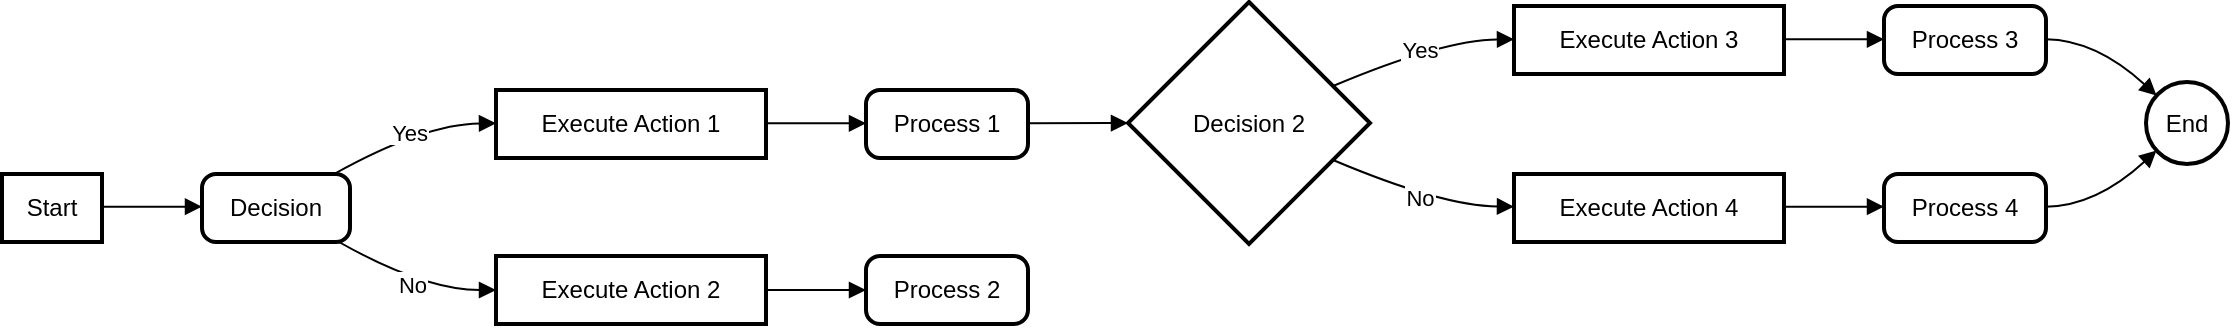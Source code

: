 <mxfile version="24.7.12">
  <diagram name="Seite-1" id="9pEVWhV_WQzaXaiLkUfg">
    <mxGraphModel>
      <root>
        <mxCell id="0" />
        <mxCell id="1" parent="0" />
        <mxCell id="2" value="Start" style="whiteSpace=wrap;strokeWidth=2;" vertex="1" parent="1">
          <mxGeometry y="86" width="50" height="34" as="geometry" />
        </mxCell>
        <mxCell id="3" value="Decision" style="rounded=1;absoluteArcSize=1;arcSize=14;whiteSpace=wrap;strokeWidth=2;" vertex="1" parent="1">
          <mxGeometry x="100" y="86" width="74" height="34" as="geometry" />
        </mxCell>
        <mxCell id="4" value="Execute Action 1" style="whiteSpace=wrap;strokeWidth=2;" vertex="1" parent="1">
          <mxGeometry x="247" y="44" width="135" height="34" as="geometry" />
        </mxCell>
        <mxCell id="5" value="Execute Action 2" style="whiteSpace=wrap;strokeWidth=2;" vertex="1" parent="1">
          <mxGeometry x="247" y="127" width="135" height="34" as="geometry" />
        </mxCell>
        <mxCell id="6" value="Process 1" style="rounded=1;absoluteArcSize=1;arcSize=14;whiteSpace=wrap;strokeWidth=2;" vertex="1" parent="1">
          <mxGeometry x="432" y="44" width="81" height="34" as="geometry" />
        </mxCell>
        <mxCell id="7" value="Process 2" style="rounded=1;absoluteArcSize=1;arcSize=14;whiteSpace=wrap;strokeWidth=2;" vertex="1" parent="1">
          <mxGeometry x="432" y="127" width="81" height="34" as="geometry" />
        </mxCell>
        <mxCell id="8" value="Decision 2" style="rhombus;strokeWidth=2;whiteSpace=wrap;" vertex="1" parent="1">
          <mxGeometry x="563" width="121" height="121" as="geometry" />
        </mxCell>
        <mxCell id="9" value="Execute Action 3" style="whiteSpace=wrap;strokeWidth=2;" vertex="1" parent="1">
          <mxGeometry x="756" y="2" width="135" height="34" as="geometry" />
        </mxCell>
        <mxCell id="10" value="Execute Action 4" style="whiteSpace=wrap;strokeWidth=2;" vertex="1" parent="1">
          <mxGeometry x="756" y="86" width="135" height="34" as="geometry" />
        </mxCell>
        <mxCell id="11" value="Process 3" style="rounded=1;absoluteArcSize=1;arcSize=14;whiteSpace=wrap;strokeWidth=2;" vertex="1" parent="1">
          <mxGeometry x="941" y="2" width="81" height="34" as="geometry" />
        </mxCell>
        <mxCell id="12" value="Process 4" style="rounded=1;absoluteArcSize=1;arcSize=14;whiteSpace=wrap;strokeWidth=2;" vertex="1" parent="1">
          <mxGeometry x="941" y="86" width="81" height="34" as="geometry" />
        </mxCell>
        <mxCell id="13" value="End" style="ellipse;aspect=fixed;strokeWidth=2;whiteSpace=wrap;" vertex="1" parent="1">
          <mxGeometry x="1072" y="40" width="41" height="41" as="geometry" />
        </mxCell>
        <mxCell id="14" value="" style="curved=1;startArrow=none;endArrow=block;exitX=1;exitY=0.48;entryX=0;entryY=0.48;" edge="1" parent="1" source="2" target="3">
          <mxGeometry relative="1" as="geometry">
            <Array as="points" />
          </mxGeometry>
        </mxCell>
        <mxCell id="15" value="Yes" style="curved=1;startArrow=none;endArrow=block;exitX=0.9;exitY=-0.01;entryX=0;entryY=0.49;" edge="1" parent="1" source="3" target="4">
          <mxGeometry relative="1" as="geometry">
            <Array as="points">
              <mxPoint x="211" y="61" />
            </Array>
          </mxGeometry>
        </mxCell>
        <mxCell id="16" value="No" style="curved=1;startArrow=none;endArrow=block;exitX=0.9;exitY=0.97;entryX=0;entryY=0.5;" edge="1" parent="1" source="3" target="5">
          <mxGeometry relative="1" as="geometry">
            <Array as="points">
              <mxPoint x="211" y="144" />
            </Array>
          </mxGeometry>
        </mxCell>
        <mxCell id="17" value="" style="curved=1;startArrow=none;endArrow=block;exitX=1;exitY=0.49;entryX=0;entryY=0.49;" edge="1" parent="1" source="4" target="6">
          <mxGeometry relative="1" as="geometry">
            <Array as="points" />
          </mxGeometry>
        </mxCell>
        <mxCell id="18" value="" style="curved=1;startArrow=none;endArrow=block;exitX=1;exitY=0.5;entryX=0;entryY=0.5;" edge="1" parent="1" source="5" target="7">
          <mxGeometry relative="1" as="geometry">
            <Array as="points" />
          </mxGeometry>
        </mxCell>
        <mxCell id="19" value="" style="curved=1;startArrow=none;endArrow=block;exitX=1;exitY=0.49;entryX=0;entryY=0.5;" edge="1" parent="1" source="6" target="8">
          <mxGeometry relative="1" as="geometry">
            <Array as="points" />
          </mxGeometry>
        </mxCell>
        <mxCell id="20" value="Yes" style="curved=1;startArrow=none;endArrow=block;exitX=1;exitY=0.28;entryX=0;entryY=0.49;" edge="1" parent="1" source="8" target="9">
          <mxGeometry relative="1" as="geometry">
            <Array as="points">
              <mxPoint x="720" y="19" />
            </Array>
          </mxGeometry>
        </mxCell>
        <mxCell id="21" value="No" style="curved=1;startArrow=none;endArrow=block;exitX=1;exitY=0.72;entryX=0;entryY=0.48;" edge="1" parent="1" source="8" target="10">
          <mxGeometry relative="1" as="geometry">
            <Array as="points">
              <mxPoint x="720" y="102" />
            </Array>
          </mxGeometry>
        </mxCell>
        <mxCell id="22" value="" style="curved=1;startArrow=none;endArrow=block;exitX=1;exitY=0.49;entryX=0;entryY=0.49;" edge="1" parent="1" source="9" target="11">
          <mxGeometry relative="1" as="geometry">
            <Array as="points" />
          </mxGeometry>
        </mxCell>
        <mxCell id="23" value="" style="curved=1;startArrow=none;endArrow=block;exitX=1;exitY=0.48;entryX=0;entryY=0.48;" edge="1" parent="1" source="10" target="12">
          <mxGeometry relative="1" as="geometry">
            <Array as="points" />
          </mxGeometry>
        </mxCell>
        <mxCell id="24" value="" style="curved=1;startArrow=none;endArrow=block;exitX=1;exitY=0.49;entryX=0;entryY=0.04;" edge="1" parent="1" source="11" target="13">
          <mxGeometry relative="1" as="geometry">
            <Array as="points">
              <mxPoint x="1047" y="19" />
            </Array>
          </mxGeometry>
        </mxCell>
        <mxCell id="25" value="" style="curved=1;startArrow=none;endArrow=block;exitX=1;exitY=0.48;entryX=0;entryY=0.96;" edge="1" parent="1" source="12" target="13">
          <mxGeometry relative="1" as="geometry">
            <Array as="points">
              <mxPoint x="1047" y="102" />
            </Array>
          </mxGeometry>
        </mxCell>
      </root>
    </mxGraphModel>
  </diagram>
</mxfile>
